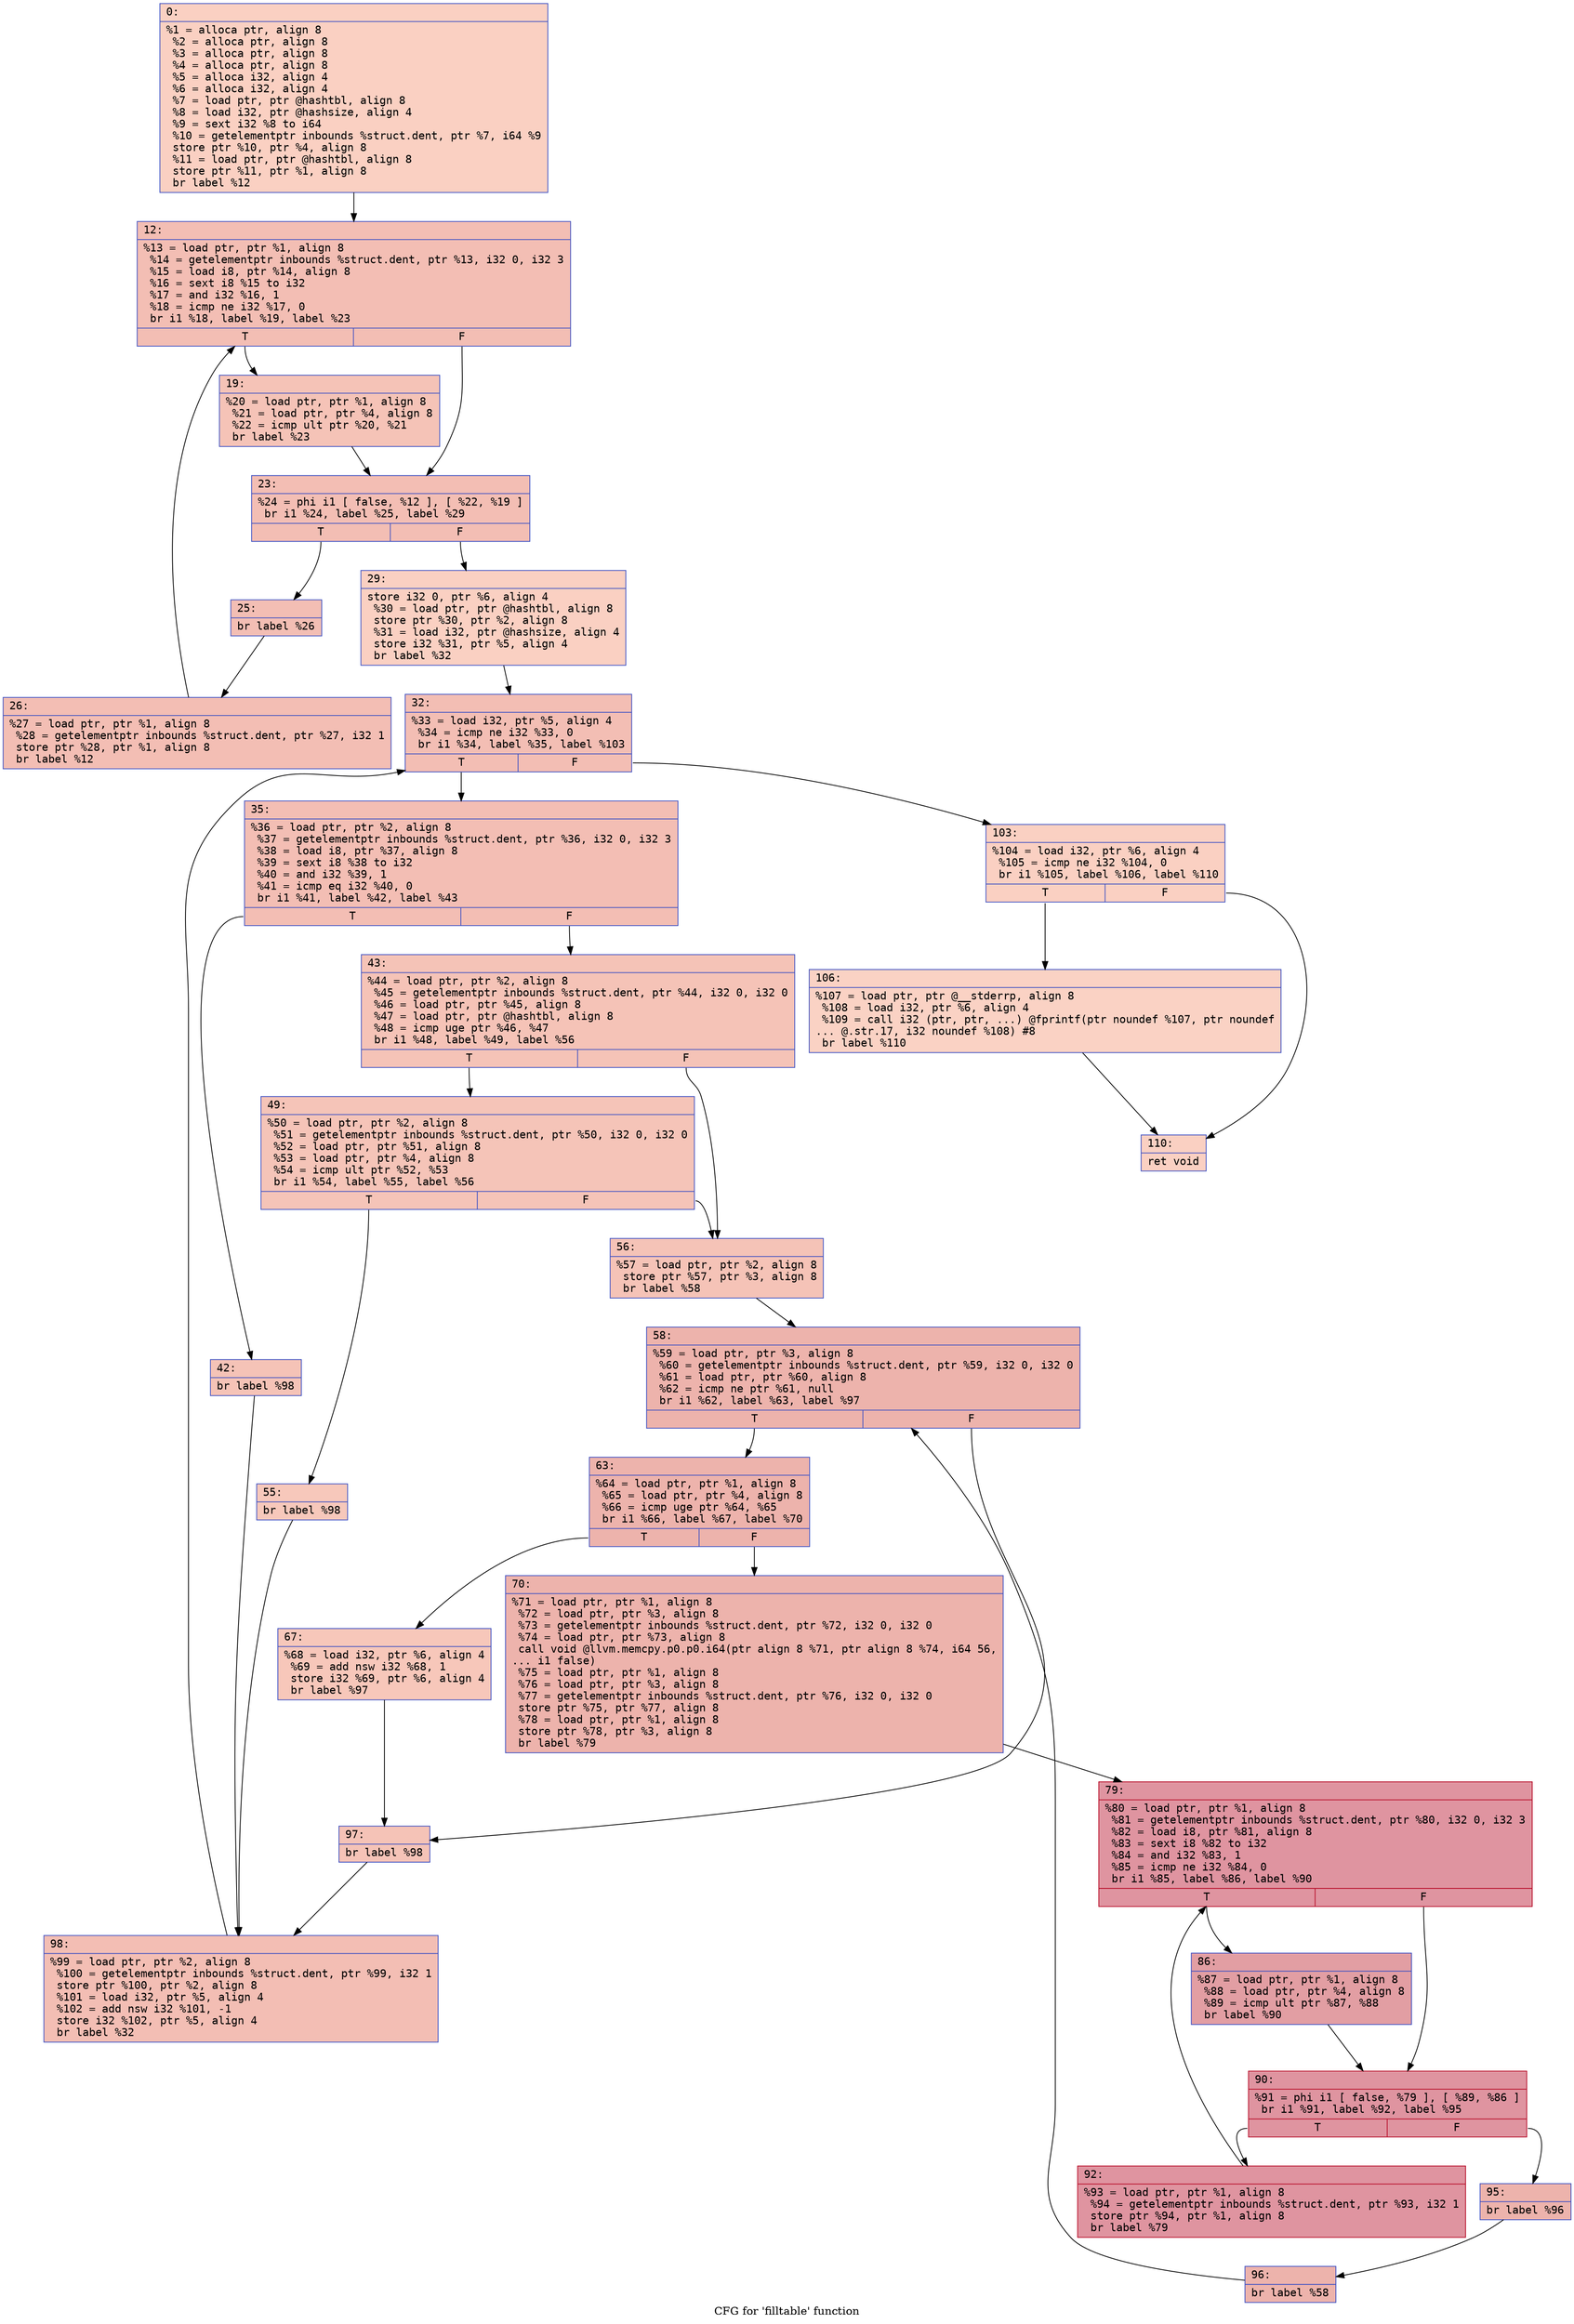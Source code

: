 digraph "CFG for 'filltable' function" {
	label="CFG for 'filltable' function";

	Node0x600000ca1270 [shape=record,color="#3d50c3ff", style=filled, fillcolor="#f3947570" fontname="Courier",label="{0:\l|  %1 = alloca ptr, align 8\l  %2 = alloca ptr, align 8\l  %3 = alloca ptr, align 8\l  %4 = alloca ptr, align 8\l  %5 = alloca i32, align 4\l  %6 = alloca i32, align 4\l  %7 = load ptr, ptr @hashtbl, align 8\l  %8 = load i32, ptr @hashsize, align 4\l  %9 = sext i32 %8 to i64\l  %10 = getelementptr inbounds %struct.dent, ptr %7, i64 %9\l  store ptr %10, ptr %4, align 8\l  %11 = load ptr, ptr @hashtbl, align 8\l  store ptr %11, ptr %1, align 8\l  br label %12\l}"];
	Node0x600000ca1270 -> Node0x600000ca12c0[tooltip="0 -> 12\nProbability 100.00%" ];
	Node0x600000ca12c0 [shape=record,color="#3d50c3ff", style=filled, fillcolor="#e36c5570" fontname="Courier",label="{12:\l|  %13 = load ptr, ptr %1, align 8\l  %14 = getelementptr inbounds %struct.dent, ptr %13, i32 0, i32 3\l  %15 = load i8, ptr %14, align 8\l  %16 = sext i8 %15 to i32\l  %17 = and i32 %16, 1\l  %18 = icmp ne i32 %17, 0\l  br i1 %18, label %19, label %23\l|{<s0>T|<s1>F}}"];
	Node0x600000ca12c0:s0 -> Node0x600000ca1310[tooltip="12 -> 19\nProbability 50.00%" ];
	Node0x600000ca12c0:s1 -> Node0x600000ca1360[tooltip="12 -> 23\nProbability 50.00%" ];
	Node0x600000ca1310 [shape=record,color="#3d50c3ff", style=filled, fillcolor="#e8765c70" fontname="Courier",label="{19:\l|  %20 = load ptr, ptr %1, align 8\l  %21 = load ptr, ptr %4, align 8\l  %22 = icmp ult ptr %20, %21\l  br label %23\l}"];
	Node0x600000ca1310 -> Node0x600000ca1360[tooltip="19 -> 23\nProbability 100.00%" ];
	Node0x600000ca1360 [shape=record,color="#3d50c3ff", style=filled, fillcolor="#e36c5570" fontname="Courier",label="{23:\l|  %24 = phi i1 [ false, %12 ], [ %22, %19 ]\l  br i1 %24, label %25, label %29\l|{<s0>T|<s1>F}}"];
	Node0x600000ca1360:s0 -> Node0x600000ca13b0[tooltip="23 -> 25\nProbability 96.88%" ];
	Node0x600000ca1360:s1 -> Node0x600000ca1450[tooltip="23 -> 29\nProbability 3.12%" ];
	Node0x600000ca13b0 [shape=record,color="#3d50c3ff", style=filled, fillcolor="#e36c5570" fontname="Courier",label="{25:\l|  br label %26\l}"];
	Node0x600000ca13b0 -> Node0x600000ca1400[tooltip="25 -> 26\nProbability 100.00%" ];
	Node0x600000ca1400 [shape=record,color="#3d50c3ff", style=filled, fillcolor="#e36c5570" fontname="Courier",label="{26:\l|  %27 = load ptr, ptr %1, align 8\l  %28 = getelementptr inbounds %struct.dent, ptr %27, i32 1\l  store ptr %28, ptr %1, align 8\l  br label %12\l}"];
	Node0x600000ca1400 -> Node0x600000ca12c0[tooltip="26 -> 12\nProbability 100.00%" ];
	Node0x600000ca1450 [shape=record,color="#3d50c3ff", style=filled, fillcolor="#f3947570" fontname="Courier",label="{29:\l|  store i32 0, ptr %6, align 4\l  %30 = load ptr, ptr @hashtbl, align 8\l  store ptr %30, ptr %2, align 8\l  %31 = load i32, ptr @hashsize, align 4\l  store i32 %31, ptr %5, align 4\l  br label %32\l}"];
	Node0x600000ca1450 -> Node0x600000ca14a0[tooltip="29 -> 32\nProbability 100.00%" ];
	Node0x600000ca14a0 [shape=record,color="#3d50c3ff", style=filled, fillcolor="#e36c5570" fontname="Courier",label="{32:\l|  %33 = load i32, ptr %5, align 4\l  %34 = icmp ne i32 %33, 0\l  br i1 %34, label %35, label %103\l|{<s0>T|<s1>F}}"];
	Node0x600000ca14a0:s0 -> Node0x600000ca14f0[tooltip="32 -> 35\nProbability 96.88%" ];
	Node0x600000ca14a0:s1 -> Node0x600000ca1a90[tooltip="32 -> 103\nProbability 3.12%" ];
	Node0x600000ca14f0 [shape=record,color="#3d50c3ff", style=filled, fillcolor="#e36c5570" fontname="Courier",label="{35:\l|  %36 = load ptr, ptr %2, align 8\l  %37 = getelementptr inbounds %struct.dent, ptr %36, i32 0, i32 3\l  %38 = load i8, ptr %37, align 8\l  %39 = sext i8 %38 to i32\l  %40 = and i32 %39, 1\l  %41 = icmp eq i32 %40, 0\l  br i1 %41, label %42, label %43\l|{<s0>T|<s1>F}}"];
	Node0x600000ca14f0:s0 -> Node0x600000ca1540[tooltip="35 -> 42\nProbability 50.00%" ];
	Node0x600000ca14f0:s1 -> Node0x600000ca1590[tooltip="35 -> 43\nProbability 50.00%" ];
	Node0x600000ca1540 [shape=record,color="#3d50c3ff", style=filled, fillcolor="#e8765c70" fontname="Courier",label="{42:\l|  br label %98\l}"];
	Node0x600000ca1540 -> Node0x600000ca1a40[tooltip="42 -> 98\nProbability 100.00%" ];
	Node0x600000ca1590 [shape=record,color="#3d50c3ff", style=filled, fillcolor="#e8765c70" fontname="Courier",label="{43:\l|  %44 = load ptr, ptr %2, align 8\l  %45 = getelementptr inbounds %struct.dent, ptr %44, i32 0, i32 0\l  %46 = load ptr, ptr %45, align 8\l  %47 = load ptr, ptr @hashtbl, align 8\l  %48 = icmp uge ptr %46, %47\l  br i1 %48, label %49, label %56\l|{<s0>T|<s1>F}}"];
	Node0x600000ca1590:s0 -> Node0x600000ca15e0[tooltip="43 -> 49\nProbability 50.00%" ];
	Node0x600000ca1590:s1 -> Node0x600000ca1680[tooltip="43 -> 56\nProbability 50.00%" ];
	Node0x600000ca15e0 [shape=record,color="#3d50c3ff", style=filled, fillcolor="#e97a5f70" fontname="Courier",label="{49:\l|  %50 = load ptr, ptr %2, align 8\l  %51 = getelementptr inbounds %struct.dent, ptr %50, i32 0, i32 0\l  %52 = load ptr, ptr %51, align 8\l  %53 = load ptr, ptr %4, align 8\l  %54 = icmp ult ptr %52, %53\l  br i1 %54, label %55, label %56\l|{<s0>T|<s1>F}}"];
	Node0x600000ca15e0:s0 -> Node0x600000ca1630[tooltip="49 -> 55\nProbability 50.00%" ];
	Node0x600000ca15e0:s1 -> Node0x600000ca1680[tooltip="49 -> 56\nProbability 50.00%" ];
	Node0x600000ca1630 [shape=record,color="#3d50c3ff", style=filled, fillcolor="#ed836670" fontname="Courier",label="{55:\l|  br label %98\l}"];
	Node0x600000ca1630 -> Node0x600000ca1a40[tooltip="55 -> 98\nProbability 100.00%" ];
	Node0x600000ca1680 [shape=record,color="#3d50c3ff", style=filled, fillcolor="#e8765c70" fontname="Courier",label="{56:\l|  %57 = load ptr, ptr %2, align 8\l  store ptr %57, ptr %3, align 8\l  br label %58\l}"];
	Node0x600000ca1680 -> Node0x600000ca16d0[tooltip="56 -> 58\nProbability 100.00%" ];
	Node0x600000ca16d0 [shape=record,color="#3d50c3ff", style=filled, fillcolor="#d6524470" fontname="Courier",label="{58:\l|  %59 = load ptr, ptr %3, align 8\l  %60 = getelementptr inbounds %struct.dent, ptr %59, i32 0, i32 0\l  %61 = load ptr, ptr %60, align 8\l  %62 = icmp ne ptr %61, null\l  br i1 %62, label %63, label %97\l|{<s0>T|<s1>F}}"];
	Node0x600000ca16d0:s0 -> Node0x600000ca1720[tooltip="58 -> 63\nProbability 96.88%" ];
	Node0x600000ca16d0:s1 -> Node0x600000ca19f0[tooltip="58 -> 97\nProbability 3.12%" ];
	Node0x600000ca1720 [shape=record,color="#3d50c3ff", style=filled, fillcolor="#d6524470" fontname="Courier",label="{63:\l|  %64 = load ptr, ptr %1, align 8\l  %65 = load ptr, ptr %4, align 8\l  %66 = icmp uge ptr %64, %65\l  br i1 %66, label %67, label %70\l|{<s0>T|<s1>F}}"];
	Node0x600000ca1720:s0 -> Node0x600000ca1770[tooltip="63 -> 67\nProbability 3.12%" ];
	Node0x600000ca1720:s1 -> Node0x600000ca17c0[tooltip="63 -> 70\nProbability 96.88%" ];
	Node0x600000ca1770 [shape=record,color="#3d50c3ff", style=filled, fillcolor="#ec7f6370" fontname="Courier",label="{67:\l|  %68 = load i32, ptr %6, align 4\l  %69 = add nsw i32 %68, 1\l  store i32 %69, ptr %6, align 4\l  br label %97\l}"];
	Node0x600000ca1770 -> Node0x600000ca19f0[tooltip="67 -> 97\nProbability 100.00%" ];
	Node0x600000ca17c0 [shape=record,color="#3d50c3ff", style=filled, fillcolor="#d6524470" fontname="Courier",label="{70:\l|  %71 = load ptr, ptr %1, align 8\l  %72 = load ptr, ptr %3, align 8\l  %73 = getelementptr inbounds %struct.dent, ptr %72, i32 0, i32 0\l  %74 = load ptr, ptr %73, align 8\l  call void @llvm.memcpy.p0.p0.i64(ptr align 8 %71, ptr align 8 %74, i64 56,\l... i1 false)\l  %75 = load ptr, ptr %1, align 8\l  %76 = load ptr, ptr %3, align 8\l  %77 = getelementptr inbounds %struct.dent, ptr %76, i32 0, i32 0\l  store ptr %75, ptr %77, align 8\l  %78 = load ptr, ptr %1, align 8\l  store ptr %78, ptr %3, align 8\l  br label %79\l}"];
	Node0x600000ca17c0 -> Node0x600000ca1810[tooltip="70 -> 79\nProbability 100.00%" ];
	Node0x600000ca1810 [shape=record,color="#b70d28ff", style=filled, fillcolor="#b70d2870" fontname="Courier",label="{79:\l|  %80 = load ptr, ptr %1, align 8\l  %81 = getelementptr inbounds %struct.dent, ptr %80, i32 0, i32 3\l  %82 = load i8, ptr %81, align 8\l  %83 = sext i8 %82 to i32\l  %84 = and i32 %83, 1\l  %85 = icmp ne i32 %84, 0\l  br i1 %85, label %86, label %90\l|{<s0>T|<s1>F}}"];
	Node0x600000ca1810:s0 -> Node0x600000ca1860[tooltip="79 -> 86\nProbability 50.00%" ];
	Node0x600000ca1810:s1 -> Node0x600000ca18b0[tooltip="79 -> 90\nProbability 50.00%" ];
	Node0x600000ca1860 [shape=record,color="#3d50c3ff", style=filled, fillcolor="#be242e70" fontname="Courier",label="{86:\l|  %87 = load ptr, ptr %1, align 8\l  %88 = load ptr, ptr %4, align 8\l  %89 = icmp ult ptr %87, %88\l  br label %90\l}"];
	Node0x600000ca1860 -> Node0x600000ca18b0[tooltip="86 -> 90\nProbability 100.00%" ];
	Node0x600000ca18b0 [shape=record,color="#b70d28ff", style=filled, fillcolor="#b70d2870" fontname="Courier",label="{90:\l|  %91 = phi i1 [ false, %79 ], [ %89, %86 ]\l  br i1 %91, label %92, label %95\l|{<s0>T|<s1>F}}"];
	Node0x600000ca18b0:s0 -> Node0x600000ca1900[tooltip="90 -> 92\nProbability 96.88%" ];
	Node0x600000ca18b0:s1 -> Node0x600000ca1950[tooltip="90 -> 95\nProbability 3.12%" ];
	Node0x600000ca1900 [shape=record,color="#b70d28ff", style=filled, fillcolor="#b70d2870" fontname="Courier",label="{92:\l|  %93 = load ptr, ptr %1, align 8\l  %94 = getelementptr inbounds %struct.dent, ptr %93, i32 1\l  store ptr %94, ptr %1, align 8\l  br label %79\l}"];
	Node0x600000ca1900 -> Node0x600000ca1810[tooltip="92 -> 79\nProbability 100.00%" ];
	Node0x600000ca1950 [shape=record,color="#3d50c3ff", style=filled, fillcolor="#d6524470" fontname="Courier",label="{95:\l|  br label %96\l}"];
	Node0x600000ca1950 -> Node0x600000ca19a0[tooltip="95 -> 96\nProbability 100.00%" ];
	Node0x600000ca19a0 [shape=record,color="#3d50c3ff", style=filled, fillcolor="#d6524470" fontname="Courier",label="{96:\l|  br label %58\l}"];
	Node0x600000ca19a0 -> Node0x600000ca16d0[tooltip="96 -> 58\nProbability 100.00%" ];
	Node0x600000ca19f0 [shape=record,color="#3d50c3ff", style=filled, fillcolor="#e8765c70" fontname="Courier",label="{97:\l|  br label %98\l}"];
	Node0x600000ca19f0 -> Node0x600000ca1a40[tooltip="97 -> 98\nProbability 100.00%" ];
	Node0x600000ca1a40 [shape=record,color="#3d50c3ff", style=filled, fillcolor="#e36c5570" fontname="Courier",label="{98:\l|  %99 = load ptr, ptr %2, align 8\l  %100 = getelementptr inbounds %struct.dent, ptr %99, i32 1\l  store ptr %100, ptr %2, align 8\l  %101 = load i32, ptr %5, align 4\l  %102 = add nsw i32 %101, -1\l  store i32 %102, ptr %5, align 4\l  br label %32\l}"];
	Node0x600000ca1a40 -> Node0x600000ca14a0[tooltip="98 -> 32\nProbability 100.00%" ];
	Node0x600000ca1a90 [shape=record,color="#3d50c3ff", style=filled, fillcolor="#f3947570" fontname="Courier",label="{103:\l|  %104 = load i32, ptr %6, align 4\l  %105 = icmp ne i32 %104, 0\l  br i1 %105, label %106, label %110\l|{<s0>T|<s1>F}}"];
	Node0x600000ca1a90:s0 -> Node0x600000ca1ae0[tooltip="103 -> 106\nProbability 62.50%" ];
	Node0x600000ca1a90:s1 -> Node0x600000ca1b30[tooltip="103 -> 110\nProbability 37.50%" ];
	Node0x600000ca1ae0 [shape=record,color="#3d50c3ff", style=filled, fillcolor="#f4987a70" fontname="Courier",label="{106:\l|  %107 = load ptr, ptr @__stderrp, align 8\l  %108 = load i32, ptr %6, align 4\l  %109 = call i32 (ptr, ptr, ...) @fprintf(ptr noundef %107, ptr noundef\l... @.str.17, i32 noundef %108) #8\l  br label %110\l}"];
	Node0x600000ca1ae0 -> Node0x600000ca1b30[tooltip="106 -> 110\nProbability 100.00%" ];
	Node0x600000ca1b30 [shape=record,color="#3d50c3ff", style=filled, fillcolor="#f3947570" fontname="Courier",label="{110:\l|  ret void\l}"];
}
